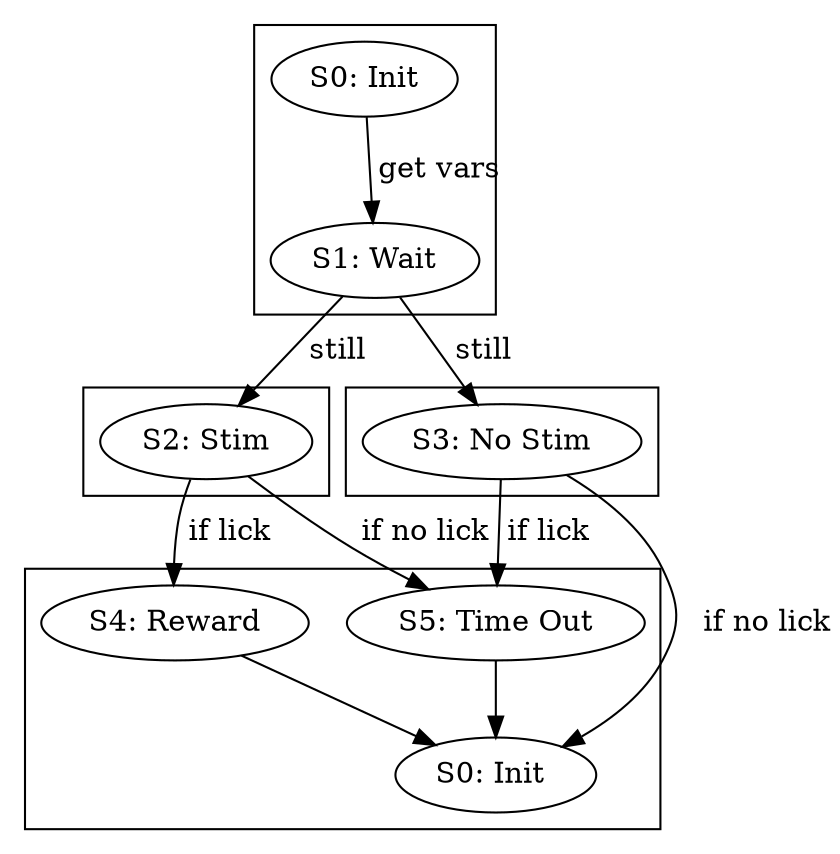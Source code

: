 digraph {
    subgraph cluster_0 {
        "S0: Init"-> "S1: Wait"[label=" get vars"];
    }

    subgraph cluster_1 {
        "S1: Wait" -> "S2: Stim"[label=" still"];
    }

    subgraph cluster_2 {
        "S1: Wait" -> "S3: No Stim"[label=" still"];
    }

    subgraph cluster_3{
        "S2: Stim" -> "S4: Reward"[label=" if lick"]
        "S2: Stim" -> "S5: Time Out"[label=" if no lick"]
        "S3: No Stim" -> "S5: Time Out"[label=" if lick"]
        "S3: No Stim" -> "S0: Init "[label="   if no lick"]
    }

    subgraph cluster_4{
        "S4: Reward"->"S0: Init "
        "S5: Time Out"->"S0: Init "
    }
}